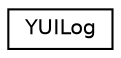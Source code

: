 digraph "Graphical Class Hierarchy"
{
 // LATEX_PDF_SIZE
  edge [fontname="Helvetica",fontsize="10",labelfontname="Helvetica",labelfontsize="10"];
  node [fontname="Helvetica",fontsize="10",shape=record];
  rankdir="LR";
  Node0 [label="YUILog",height=0.2,width=0.4,color="black", fillcolor="white", style="filled",URL="$classYUILog.html",tooltip=" "];
}
